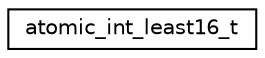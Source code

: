 digraph "Graphical Class Hierarchy"
{
 // LATEX_PDF_SIZE
  edge [fontname="Helvetica",fontsize="10",labelfontname="Helvetica",labelfontsize="10"];
  node [fontname="Helvetica",fontsize="10",shape=record];
  rankdir="LR";
  Node0 [label="atomic_int_least16_t",height=0.2,width=0.4,color="black", fillcolor="white", style="filled",URL="$structatomic__int__least16__t.html",tooltip="Type with the same alignment and size as atomic_int_least16_t"];
}
